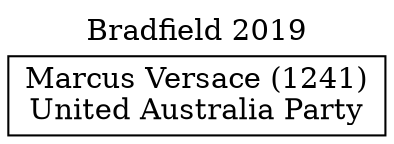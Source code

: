 // House preference flow
digraph "Marcus Versace (1241)_Bradfield_2019" {
	graph [label="Bradfield 2019" labelloc=t mclimit=10]
	node [shape=box]
	"Marcus Versace (1241)" [label="Marcus Versace (1241)
United Australia Party"]
}
